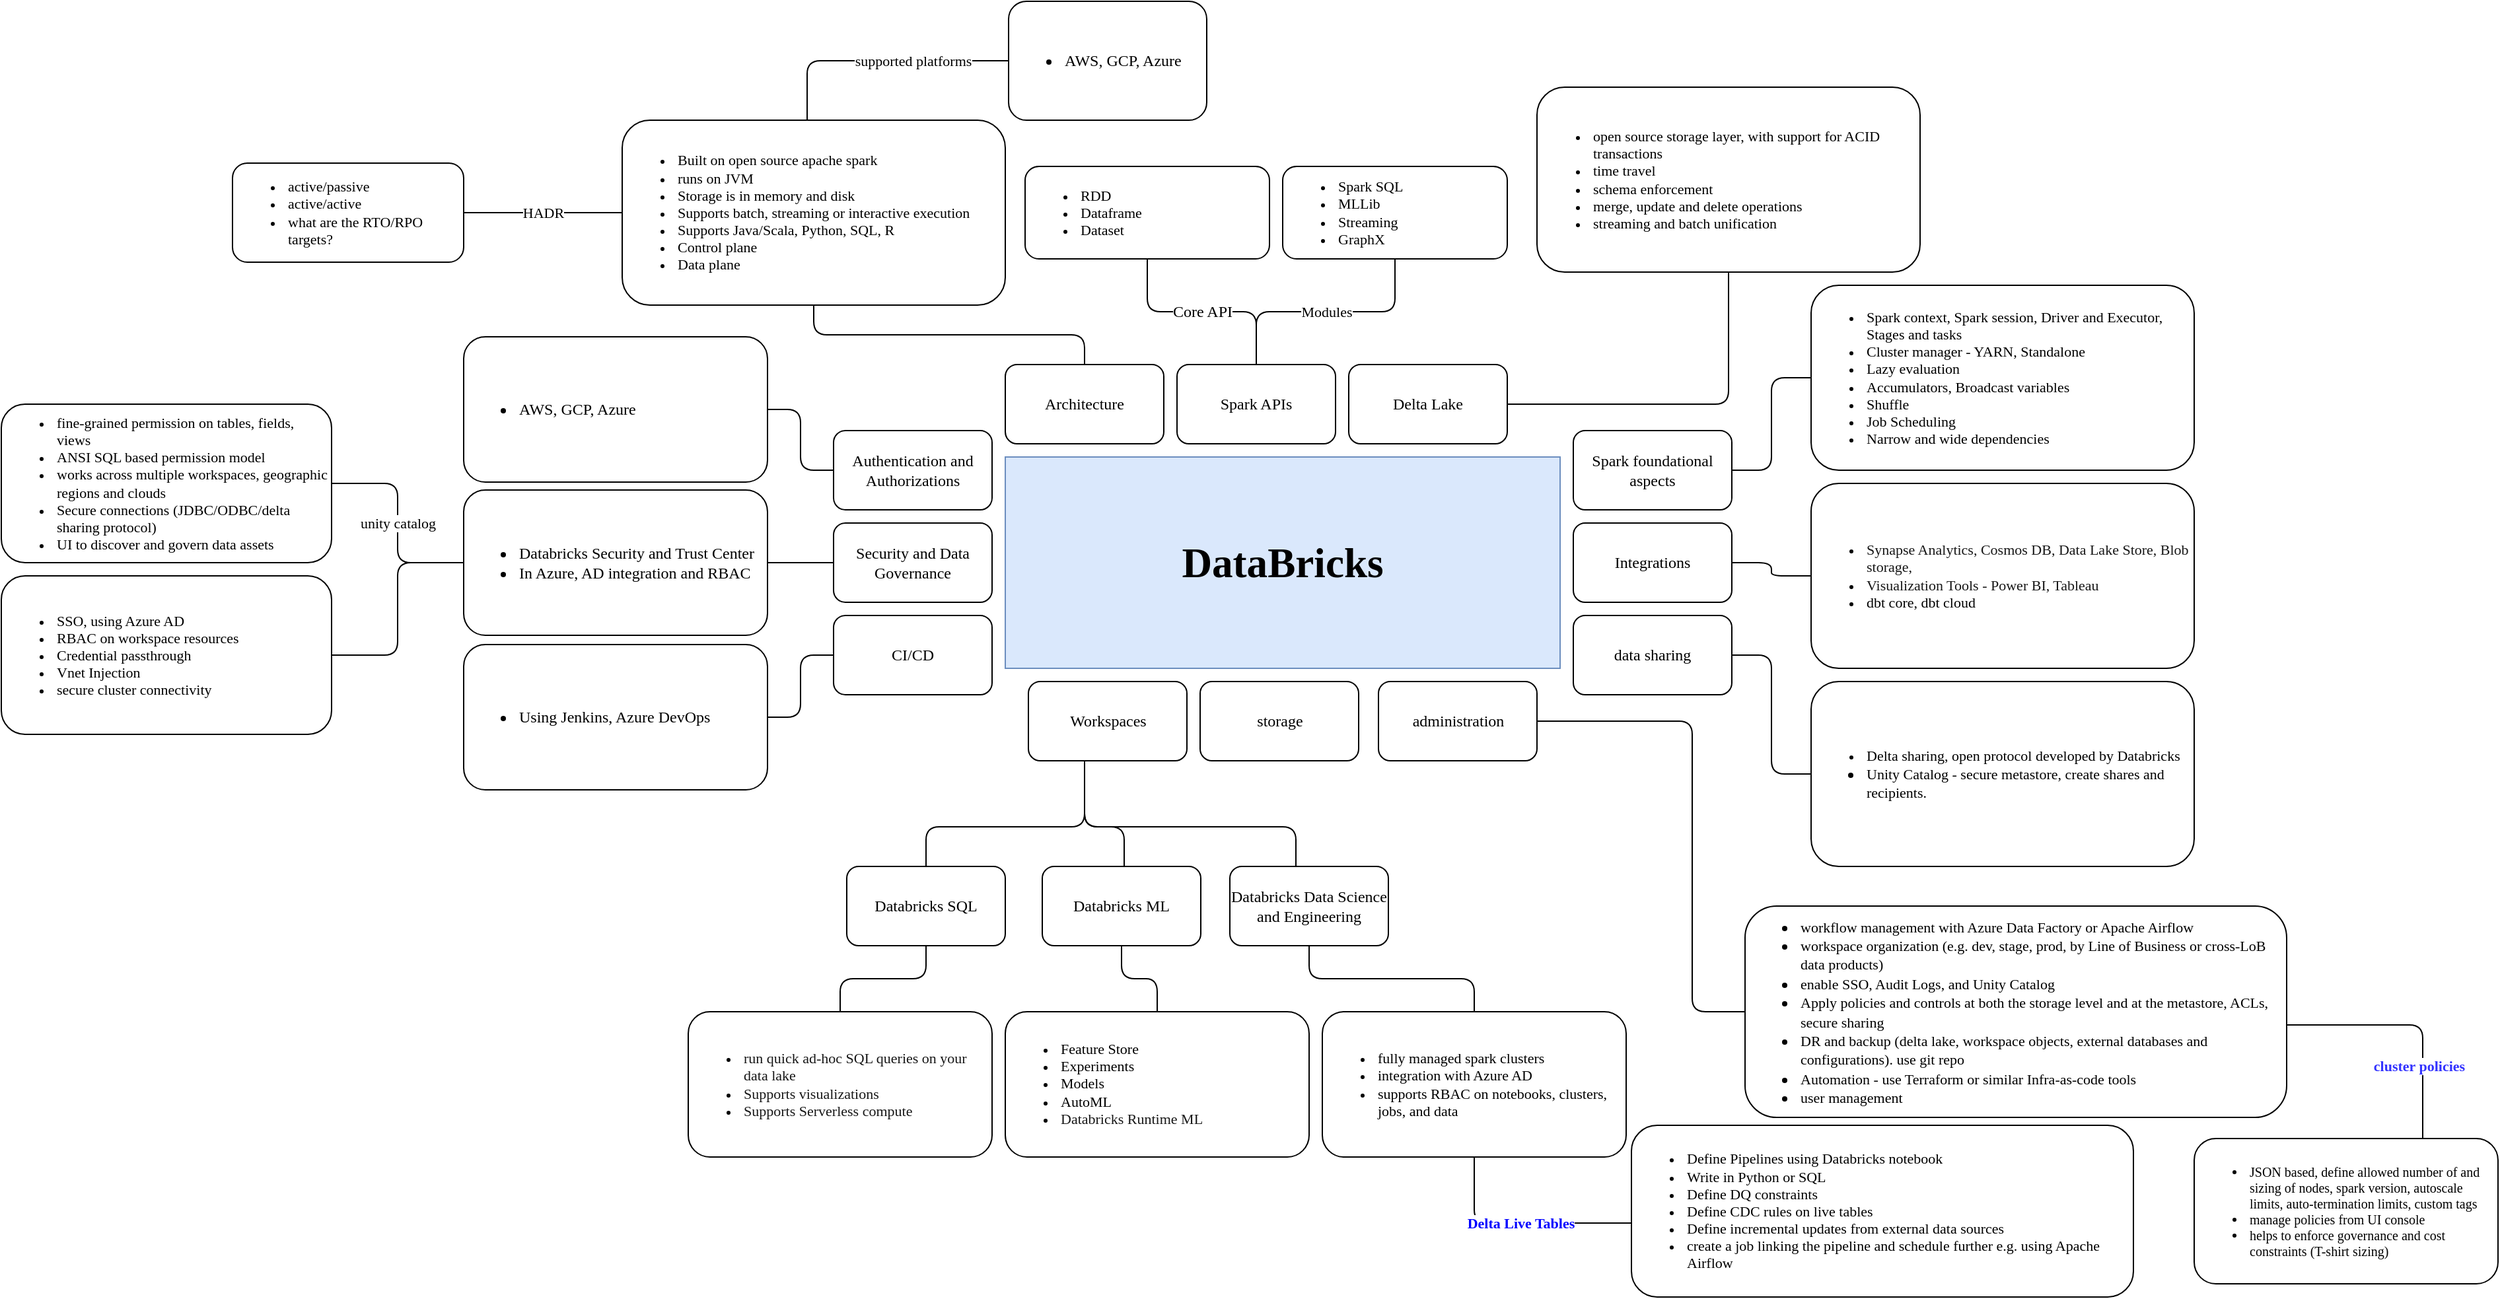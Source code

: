 <mxfile version="17.2.1" type="github">
  <diagram id="xfbisKgPo5yGwsmO2iI5" name="Page-1">
    <mxGraphModel dx="1775" dy="1636" grid="1" gridSize="10" guides="1" tooltips="1" connect="1" arrows="1" fold="1" page="1" pageScale="1" pageWidth="850" pageHeight="1100" math="0" shadow="0">
      <root>
        <mxCell id="0" />
        <mxCell id="1" parent="0" />
        <mxCell id="V43_jzV2RidBm6Wxg-L6-1" value="&lt;h3&gt;DataBricks&lt;/h3&gt;" style="rounded=0;whiteSpace=wrap;html=1;fontFamily=Tahoma;fontSize=27;fillColor=#dae8fc;strokeColor=#6c8ebf;" parent="1" vertex="1">
          <mxGeometry x="160" y="150" width="420" height="160" as="geometry" />
        </mxCell>
        <mxCell id="V43_jzV2RidBm6Wxg-L6-4" style="edgeStyle=orthogonalEdgeStyle;rounded=1;orthogonalLoop=1;jettySize=auto;html=1;fontFamily=Tahoma;fontSize=12;endArrow=none;endFill=0;" parent="1" source="V43_jzV2RidBm6Wxg-L6-2" target="V43_jzV2RidBm6Wxg-L6-3" edge="1">
          <mxGeometry relative="1" as="geometry" />
        </mxCell>
        <mxCell id="V43_jzV2RidBm6Wxg-L6-2" value="&lt;p style=&quot;font-size: 12px&quot;&gt;Architecture&lt;/p&gt;" style="rounded=1;whiteSpace=wrap;html=1;fontFamily=Tahoma;fontSize=27;" parent="1" vertex="1">
          <mxGeometry x="160" y="80" width="120" height="60" as="geometry" />
        </mxCell>
        <mxCell id="V43_jzV2RidBm6Wxg-L6-50" value="supported platforms" style="edgeStyle=orthogonalEdgeStyle;rounded=1;orthogonalLoop=1;jettySize=auto;html=1;fontFamily=Tahoma;fontSize=11;endArrow=none;endFill=0;" parent="1" source="V43_jzV2RidBm6Wxg-L6-3" target="V43_jzV2RidBm6Wxg-L6-12" edge="1">
          <mxGeometry x="0.265" relative="1" as="geometry">
            <Array as="points">
              <mxPoint x="10" y="-150" />
            </Array>
            <mxPoint as="offset" />
          </mxGeometry>
        </mxCell>
        <mxCell id="Uxrqat-RcbdeCMddSxPX-3" value="HADR" style="edgeStyle=orthogonalEdgeStyle;rounded=0;orthogonalLoop=1;jettySize=auto;html=1;endArrow=none;endFill=0;fontFamily=Tahoma;" parent="1" source="V43_jzV2RidBm6Wxg-L6-3" target="Uxrqat-RcbdeCMddSxPX-2" edge="1">
          <mxGeometry relative="1" as="geometry" />
        </mxCell>
        <mxCell id="V43_jzV2RidBm6Wxg-L6-3" value="&lt;ul style=&quot;font-size: 11px&quot;&gt;&lt;li&gt;Built on open source apache spark&lt;/li&gt;&lt;li&gt;runs on JVM&lt;/li&gt;&lt;li&gt;Storage is in memory and disk&lt;/li&gt;&lt;li&gt;Supports batch, streaming or interactive execution&lt;/li&gt;&lt;li&gt;Supports Java/Scala, Python, SQL, R&lt;/li&gt;&lt;li&gt;Control plane&lt;/li&gt;&lt;li&gt;Data plane&lt;/li&gt;&lt;/ul&gt;" style="rounded=1;whiteSpace=wrap;html=1;fontFamily=Tahoma;fontSize=12;align=left;" parent="1" vertex="1">
          <mxGeometry x="-130" y="-105" width="290" height="140" as="geometry" />
        </mxCell>
        <mxCell id="V43_jzV2RidBm6Wxg-L6-7" value="Core API" style="edgeStyle=orthogonalEdgeStyle;rounded=1;orthogonalLoop=1;jettySize=auto;html=1;fontFamily=Tahoma;fontSize=12;endArrow=none;endFill=0;" parent="1" source="V43_jzV2RidBm6Wxg-L6-5" target="V43_jzV2RidBm6Wxg-L6-6" edge="1">
          <mxGeometry relative="1" as="geometry" />
        </mxCell>
        <mxCell id="V43_jzV2RidBm6Wxg-L6-37" value="Modules" style="edgeStyle=orthogonalEdgeStyle;rounded=1;orthogonalLoop=1;jettySize=auto;html=1;fontFamily=Tahoma;fontSize=11;endArrow=none;endFill=0;" parent="1" source="V43_jzV2RidBm6Wxg-L6-5" target="V43_jzV2RidBm6Wxg-L6-36" edge="1">
          <mxGeometry relative="1" as="geometry" />
        </mxCell>
        <mxCell id="V43_jzV2RidBm6Wxg-L6-5" value="&lt;p style=&quot;font-size: 12px&quot;&gt;Spark APIs&lt;/p&gt;" style="rounded=1;whiteSpace=wrap;html=1;fontFamily=Tahoma;fontSize=27;" parent="1" vertex="1">
          <mxGeometry x="290" y="80" width="120" height="60" as="geometry" />
        </mxCell>
        <mxCell id="V43_jzV2RidBm6Wxg-L6-6" value="&lt;ul style=&quot;font-size: 11px&quot;&gt;&lt;li&gt;RDD&lt;/li&gt;&lt;li&gt;Dataframe&lt;/li&gt;&lt;li&gt;Dataset&lt;/li&gt;&lt;/ul&gt;" style="rounded=1;whiteSpace=wrap;html=1;fontFamily=Tahoma;fontSize=12;align=left;" parent="1" vertex="1">
          <mxGeometry x="175" y="-70" width="185" height="70" as="geometry" />
        </mxCell>
        <mxCell id="V43_jzV2RidBm6Wxg-L6-10" style="edgeStyle=orthogonalEdgeStyle;rounded=1;orthogonalLoop=1;jettySize=auto;html=1;fontFamily=Tahoma;fontSize=11;endArrow=none;endFill=0;" parent="1" source="V43_jzV2RidBm6Wxg-L6-8" target="V43_jzV2RidBm6Wxg-L6-9" edge="1">
          <mxGeometry relative="1" as="geometry" />
        </mxCell>
        <mxCell id="V43_jzV2RidBm6Wxg-L6-8" value="&lt;p style=&quot;font-size: 12px&quot;&gt;Spark foundational aspects&lt;/p&gt;" style="rounded=1;whiteSpace=wrap;html=1;fontFamily=Tahoma;fontSize=27;" parent="1" vertex="1">
          <mxGeometry x="590" y="130" width="120" height="60" as="geometry" />
        </mxCell>
        <mxCell id="V43_jzV2RidBm6Wxg-L6-9" value="&lt;ul style=&quot;font-size: 11px&quot;&gt;&lt;li&gt;&lt;span&gt;Spark context, Spark session, Driver and Executor, Stages and tasks&lt;/span&gt;&lt;br&gt;&lt;/li&gt;&lt;li&gt;Cluster manager - YARN, Standalone&lt;/li&gt;&lt;li&gt;Lazy evaluation&lt;/li&gt;&lt;li&gt;Accumulators, Broadcast variables&lt;/li&gt;&lt;li&gt;Shuffle&lt;/li&gt;&lt;li&gt;Job Scheduling&lt;/li&gt;&lt;li&gt;Narrow and wide dependencies&lt;/li&gt;&lt;/ul&gt;" style="rounded=1;whiteSpace=wrap;html=1;fontFamily=Tahoma;fontSize=12;align=left;" parent="1" vertex="1">
          <mxGeometry x="770" y="20" width="290" height="140" as="geometry" />
        </mxCell>
        <mxCell id="V43_jzV2RidBm6Wxg-L6-52" style="edgeStyle=orthogonalEdgeStyle;rounded=1;orthogonalLoop=1;jettySize=auto;html=1;fontFamily=Tahoma;fontSize=11;endArrow=none;endFill=0;" parent="1" source="V43_jzV2RidBm6Wxg-L6-11" target="V43_jzV2RidBm6Wxg-L6-51" edge="1">
          <mxGeometry relative="1" as="geometry" />
        </mxCell>
        <mxCell id="V43_jzV2RidBm6Wxg-L6-11" value="&lt;p style=&quot;font-size: 12px&quot;&gt;Delta Lake&lt;/p&gt;" style="rounded=1;whiteSpace=wrap;html=1;fontFamily=Tahoma;fontSize=27;" parent="1" vertex="1">
          <mxGeometry x="420" y="80" width="120" height="60" as="geometry" />
        </mxCell>
        <mxCell id="V43_jzV2RidBm6Wxg-L6-12" value="&lt;ul&gt;&lt;li&gt;AWS, GCP, Azure&lt;/li&gt;&lt;/ul&gt;" style="rounded=1;whiteSpace=wrap;html=1;fontFamily=Tahoma;fontSize=12;align=left;" parent="1" vertex="1">
          <mxGeometry x="162.5" y="-195" width="150" height="90" as="geometry" />
        </mxCell>
        <mxCell id="V43_jzV2RidBm6Wxg-L6-16" style="edgeStyle=orthogonalEdgeStyle;rounded=1;orthogonalLoop=1;jettySize=auto;html=1;fontFamily=Tahoma;fontSize=11;endArrow=none;endFill=0;" parent="1" source="V43_jzV2RidBm6Wxg-L6-14" target="V43_jzV2RidBm6Wxg-L6-15" edge="1">
          <mxGeometry relative="1" as="geometry" />
        </mxCell>
        <mxCell id="V43_jzV2RidBm6Wxg-L6-14" value="&lt;p style=&quot;font-size: 12px&quot;&gt;Authentication and Authorizations&lt;/p&gt;" style="rounded=1;whiteSpace=wrap;html=1;fontFamily=Tahoma;fontSize=27;" parent="1" vertex="1">
          <mxGeometry x="30" y="130" width="120" height="60" as="geometry" />
        </mxCell>
        <mxCell id="V43_jzV2RidBm6Wxg-L6-15" value="&lt;ul&gt;&lt;li&gt;AWS, GCP, Azure&lt;/li&gt;&lt;/ul&gt;" style="rounded=1;whiteSpace=wrap;html=1;fontFamily=Tahoma;fontSize=12;align=left;" parent="1" vertex="1">
          <mxGeometry x="-250" y="59" width="230" height="110" as="geometry" />
        </mxCell>
        <mxCell id="V43_jzV2RidBm6Wxg-L6-35" style="edgeStyle=orthogonalEdgeStyle;rounded=1;orthogonalLoop=1;jettySize=auto;html=1;fontFamily=Tahoma;fontSize=12;endArrow=none;endFill=0;" parent="1" source="V43_jzV2RidBm6Wxg-L6-17" target="V43_jzV2RidBm6Wxg-L6-34" edge="1">
          <mxGeometry relative="1" as="geometry" />
        </mxCell>
        <mxCell id="V43_jzV2RidBm6Wxg-L6-17" value="&lt;p style=&quot;font-size: 12px&quot;&gt;Security and Data Governance&lt;/p&gt;" style="rounded=1;whiteSpace=wrap;html=1;fontFamily=Tahoma;fontSize=27;" parent="1" vertex="1">
          <mxGeometry x="30" y="200" width="120" height="60" as="geometry" />
        </mxCell>
        <mxCell id="V43_jzV2RidBm6Wxg-L6-23" style="edgeStyle=orthogonalEdgeStyle;rounded=1;orthogonalLoop=1;jettySize=auto;html=1;fontFamily=Tahoma;fontSize=11;endArrow=none;endFill=0;" parent="1" source="V43_jzV2RidBm6Wxg-L6-18" target="V43_jzV2RidBm6Wxg-L6-22" edge="1">
          <mxGeometry relative="1" as="geometry">
            <Array as="points">
              <mxPoint x="220" y="430" />
              <mxPoint x="100" y="430" />
            </Array>
          </mxGeometry>
        </mxCell>
        <mxCell id="V43_jzV2RidBm6Wxg-L6-26" style="edgeStyle=orthogonalEdgeStyle;rounded=1;orthogonalLoop=1;jettySize=auto;html=1;fontFamily=Tahoma;fontSize=11;endArrow=none;endFill=0;" parent="1" source="V43_jzV2RidBm6Wxg-L6-18" target="V43_jzV2RidBm6Wxg-L6-25" edge="1">
          <mxGeometry relative="1" as="geometry">
            <Array as="points">
              <mxPoint x="220" y="430" />
              <mxPoint x="380" y="430" />
            </Array>
          </mxGeometry>
        </mxCell>
        <mxCell id="V43_jzV2RidBm6Wxg-L6-27" style="edgeStyle=orthogonalEdgeStyle;rounded=1;orthogonalLoop=1;jettySize=auto;html=1;fontFamily=Tahoma;fontSize=11;endArrow=none;endFill=0;" parent="1" source="V43_jzV2RidBm6Wxg-L6-18" target="V43_jzV2RidBm6Wxg-L6-24" edge="1">
          <mxGeometry relative="1" as="geometry">
            <Array as="points">
              <mxPoint x="220" y="430" />
              <mxPoint x="250" y="430" />
            </Array>
          </mxGeometry>
        </mxCell>
        <mxCell id="V43_jzV2RidBm6Wxg-L6-18" value="&lt;p style=&quot;font-size: 12px&quot;&gt;Workspaces&lt;/p&gt;" style="rounded=1;whiteSpace=wrap;html=1;fontFamily=Tahoma;fontSize=27;" parent="1" vertex="1">
          <mxGeometry x="177.5" y="320" width="120" height="60" as="geometry" />
        </mxCell>
        <mxCell id="V43_jzV2RidBm6Wxg-L6-21" value="&lt;p style=&quot;font-size: 12px&quot;&gt;storage&lt;/p&gt;" style="rounded=1;whiteSpace=wrap;html=1;fontFamily=Tahoma;fontSize=27;" parent="1" vertex="1">
          <mxGeometry x="307.5" y="320" width="120" height="60" as="geometry" />
        </mxCell>
        <mxCell id="V43_jzV2RidBm6Wxg-L6-31" style="edgeStyle=orthogonalEdgeStyle;rounded=1;orthogonalLoop=1;jettySize=auto;html=1;fontFamily=Tahoma;fontSize=11;endArrow=none;endFill=0;" parent="1" source="V43_jzV2RidBm6Wxg-L6-22" target="V43_jzV2RidBm6Wxg-L6-28" edge="1">
          <mxGeometry relative="1" as="geometry" />
        </mxCell>
        <mxCell id="V43_jzV2RidBm6Wxg-L6-22" value="&lt;p style=&quot;font-size: 12px&quot;&gt;Databricks SQL&lt;/p&gt;" style="rounded=1;whiteSpace=wrap;html=1;fontFamily=Tahoma;fontSize=27;" parent="1" vertex="1">
          <mxGeometry x="40" y="460" width="120" height="60" as="geometry" />
        </mxCell>
        <mxCell id="V43_jzV2RidBm6Wxg-L6-32" style="edgeStyle=orthogonalEdgeStyle;rounded=1;orthogonalLoop=1;jettySize=auto;html=1;fontFamily=Tahoma;fontSize=11;endArrow=none;endFill=0;" parent="1" source="V43_jzV2RidBm6Wxg-L6-24" target="V43_jzV2RidBm6Wxg-L6-29" edge="1">
          <mxGeometry relative="1" as="geometry" />
        </mxCell>
        <mxCell id="V43_jzV2RidBm6Wxg-L6-24" value="&lt;p style=&quot;font-size: 12px&quot;&gt;Databricks ML&lt;/p&gt;" style="rounded=1;whiteSpace=wrap;html=1;fontFamily=Tahoma;fontSize=27;" parent="1" vertex="1">
          <mxGeometry x="188" y="460" width="120" height="60" as="geometry" />
        </mxCell>
        <mxCell id="V43_jzV2RidBm6Wxg-L6-33" style="edgeStyle=orthogonalEdgeStyle;rounded=1;orthogonalLoop=1;jettySize=auto;html=1;fontFamily=Tahoma;fontSize=11;endArrow=none;endFill=0;" parent="1" source="V43_jzV2RidBm6Wxg-L6-25" target="V43_jzV2RidBm6Wxg-L6-30" edge="1">
          <mxGeometry relative="1" as="geometry" />
        </mxCell>
        <mxCell id="V43_jzV2RidBm6Wxg-L6-25" value="&lt;p style=&quot;font-size: 12px&quot;&gt;Databricks Data Science and Engineering&lt;/p&gt;" style="rounded=1;whiteSpace=wrap;html=1;fontFamily=Tahoma;fontSize=27;" parent="1" vertex="1">
          <mxGeometry x="330" y="460" width="120" height="60" as="geometry" />
        </mxCell>
        <mxCell id="V43_jzV2RidBm6Wxg-L6-28" value="&lt;p&gt;&lt;/p&gt;&lt;ul style=&quot;font-size: 11px&quot;&gt;&lt;li&gt;&lt;span style=&quot;color: rgb(23 , 23 , 23) ; background-color: rgb(255 , 255 , 255)&quot;&gt;&lt;font style=&quot;font-size: 11px&quot;&gt;run quick ad-hoc SQL queries on your data lake&lt;/font&gt;&lt;/span&gt;&lt;/li&gt;&lt;li&gt;&lt;span style=&quot;color: rgb(23 , 23 , 23) ; background-color: rgb(255 , 255 , 255)&quot;&gt;&lt;font style=&quot;font-size: 11px&quot;&gt;Supports visualizations&lt;/font&gt;&lt;/span&gt;&lt;/li&gt;&lt;li&gt;&lt;span style=&quot;color: rgb(23 , 23 , 23) ; background-color: rgb(255 , 255 , 255)&quot;&gt;&lt;font style=&quot;font-size: 11px&quot;&gt;Supports Serverless compute&lt;/font&gt;&lt;/span&gt;&lt;/li&gt;&lt;/ul&gt;&lt;p&gt;&lt;/p&gt;" style="rounded=1;whiteSpace=wrap;html=1;fontFamily=Tahoma;fontSize=12;align=left;" parent="1" vertex="1">
          <mxGeometry x="-80" y="570" width="230" height="110" as="geometry" />
        </mxCell>
        <mxCell id="V43_jzV2RidBm6Wxg-L6-29" value="&lt;p style=&quot;font-size: 11px&quot;&gt;&lt;/p&gt;&lt;ul style=&quot;font-size: 11px&quot;&gt;&lt;li&gt;&lt;span&gt;Feature Store&lt;/span&gt;&lt;/li&gt;&lt;li&gt;&lt;span&gt;Experiments&lt;/span&gt;&lt;/li&gt;&lt;li&gt;&lt;span&gt;Models&lt;/span&gt;&lt;/li&gt;&lt;li&gt;&lt;span&gt;AutoML&lt;/span&gt;&lt;/li&gt;&lt;li&gt;&lt;span style=&quot;background-color: rgb(255 , 255 , 255) ; color: rgb(23 , 23 , 23)&quot;&gt;Databricks Runtime ML&lt;/span&gt;&lt;/li&gt;&lt;/ul&gt;&lt;p&gt;&lt;/p&gt;" style="rounded=1;whiteSpace=wrap;html=1;fontFamily=Tahoma;fontSize=12;align=left;" parent="1" vertex="1">
          <mxGeometry x="160" y="570" width="230" height="110" as="geometry" />
        </mxCell>
        <mxCell id="Ct0M-siwjqjeuyYmhKqq-7" value="Delta Live Tables" style="edgeStyle=orthogonalEdgeStyle;rounded=1;orthogonalLoop=1;jettySize=auto;html=1;fontFamily=Tahoma;fontSize=11;endArrow=none;endFill=0;fontStyle=1;fontColor=#0000FF;" edge="1" parent="1" source="V43_jzV2RidBm6Wxg-L6-30" target="Ct0M-siwjqjeuyYmhKqq-5">
          <mxGeometry relative="1" as="geometry">
            <Array as="points">
              <mxPoint x="515" y="730" />
            </Array>
          </mxGeometry>
        </mxCell>
        <mxCell id="V43_jzV2RidBm6Wxg-L6-30" value="&lt;ul style=&quot;font-size: 11px&quot;&gt;&lt;li&gt;fully managed spark clusters&lt;/li&gt;&lt;li&gt;integration with Azure AD&lt;/li&gt;&lt;li&gt;supports RBAC on notebooks, clusters, jobs, and data&lt;/li&gt;&lt;/ul&gt;" style="rounded=1;whiteSpace=wrap;html=1;fontFamily=Tahoma;fontSize=12;align=left;" parent="1" vertex="1">
          <mxGeometry x="400" y="570" width="230" height="110" as="geometry" />
        </mxCell>
        <mxCell id="Ct0M-siwjqjeuyYmhKqq-2" value="unity catalog" style="edgeStyle=orthogonalEdgeStyle;rounded=1;orthogonalLoop=1;jettySize=auto;html=1;endArrow=none;endFill=0;fontFamily=Tahoma;" edge="1" parent="1" source="V43_jzV2RidBm6Wxg-L6-34" target="Ct0M-siwjqjeuyYmhKqq-1">
          <mxGeometry relative="1" as="geometry" />
        </mxCell>
        <mxCell id="Ct0M-siwjqjeuyYmhKqq-9" style="edgeStyle=orthogonalEdgeStyle;rounded=1;orthogonalLoop=1;jettySize=auto;html=1;fontFamily=Tahoma;fontSize=11;fontColor=#3333FF;endArrow=none;endFill=0;" edge="1" parent="1" source="V43_jzV2RidBm6Wxg-L6-34" target="Ct0M-siwjqjeuyYmhKqq-8">
          <mxGeometry relative="1" as="geometry" />
        </mxCell>
        <mxCell id="V43_jzV2RidBm6Wxg-L6-34" value="&lt;ul&gt;&lt;li&gt;Databricks Security and Trust Center&lt;/li&gt;&lt;li&gt;In Azure, AD integration and RBAC&lt;/li&gt;&lt;/ul&gt;" style="rounded=1;whiteSpace=wrap;html=1;fontFamily=Tahoma;fontSize=12;align=left;" parent="1" vertex="1">
          <mxGeometry x="-250" y="175" width="230" height="110" as="geometry" />
        </mxCell>
        <mxCell id="V43_jzV2RidBm6Wxg-L6-36" value="&lt;ul style=&quot;font-size: 11px&quot;&gt;&lt;li&gt;Spark SQL&lt;/li&gt;&lt;li&gt;MLLib&lt;/li&gt;&lt;li&gt;Streaming&lt;/li&gt;&lt;li&gt;GraphX&lt;/li&gt;&lt;/ul&gt;" style="rounded=1;whiteSpace=wrap;html=1;fontFamily=Tahoma;fontSize=12;align=left;" parent="1" vertex="1">
          <mxGeometry x="370" y="-70" width="170" height="70" as="geometry" />
        </mxCell>
        <mxCell id="V43_jzV2RidBm6Wxg-L6-40" style="edgeStyle=orthogonalEdgeStyle;rounded=1;orthogonalLoop=1;jettySize=auto;html=1;fontFamily=Tahoma;fontSize=11;endArrow=none;endFill=0;" parent="1" source="V43_jzV2RidBm6Wxg-L6-38" target="V43_jzV2RidBm6Wxg-L6-39" edge="1">
          <mxGeometry relative="1" as="geometry" />
        </mxCell>
        <mxCell id="V43_jzV2RidBm6Wxg-L6-38" value="&lt;p style=&quot;font-size: 12px&quot;&gt;Integrations&lt;/p&gt;" style="rounded=1;whiteSpace=wrap;html=1;fontFamily=Tahoma;fontSize=27;" parent="1" vertex="1">
          <mxGeometry x="590" y="200" width="120" height="60" as="geometry" />
        </mxCell>
        <mxCell id="V43_jzV2RidBm6Wxg-L6-39" value="&lt;ul style=&quot;font-size: 11px&quot;&gt;&lt;li&gt;&lt;span style=&quot;color: rgb(23 , 23 , 23) ; background-color: rgb(255 , 255 , 255)&quot;&gt;Synapse Analytics, Cosmos DB, Data Lake Store, Blob storage,&amp;nbsp;&lt;/span&gt;&lt;/li&gt;&lt;li&gt;&lt;span style=&quot;color: rgb(23 , 23 , 23) ; background-color: rgb(255 , 255 , 255)&quot;&gt;Visualization Tools - Power BI, Tableau&lt;/span&gt;&lt;br&gt;&lt;/li&gt;&lt;li&gt;dbt core, dbt cloud&lt;/li&gt;&lt;/ul&gt;" style="rounded=1;whiteSpace=wrap;html=1;fontFamily=Tahoma;fontSize=12;align=left;" parent="1" vertex="1">
          <mxGeometry x="770" y="170" width="290" height="140" as="geometry" />
        </mxCell>
        <mxCell id="V43_jzV2RidBm6Wxg-L6-49" style="edgeStyle=orthogonalEdgeStyle;rounded=1;orthogonalLoop=1;jettySize=auto;html=1;entryX=0;entryY=0.5;entryDx=0;entryDy=0;fontFamily=Tahoma;fontSize=11;endArrow=none;endFill=0;" parent="1" source="V43_jzV2RidBm6Wxg-L6-41" target="V43_jzV2RidBm6Wxg-L6-48" edge="1">
          <mxGeometry relative="1" as="geometry">
            <Array as="points">
              <mxPoint x="680" y="350" />
              <mxPoint x="680" y="570" />
            </Array>
          </mxGeometry>
        </mxCell>
        <mxCell id="V43_jzV2RidBm6Wxg-L6-41" value="&lt;p style=&quot;font-size: 12px&quot;&gt;administration&lt;/p&gt;" style="rounded=1;whiteSpace=wrap;html=1;fontFamily=Tahoma;fontSize=27;" parent="1" vertex="1">
          <mxGeometry x="442.5" y="320" width="120" height="60" as="geometry" />
        </mxCell>
        <mxCell id="V43_jzV2RidBm6Wxg-L6-44" style="edgeStyle=orthogonalEdgeStyle;rounded=1;orthogonalLoop=1;jettySize=auto;html=1;fontFamily=Tahoma;fontSize=11;endArrow=none;endFill=0;" parent="1" source="V43_jzV2RidBm6Wxg-L6-42" target="V43_jzV2RidBm6Wxg-L6-43" edge="1">
          <mxGeometry relative="1" as="geometry" />
        </mxCell>
        <mxCell id="V43_jzV2RidBm6Wxg-L6-42" value="&lt;p style=&quot;font-size: 12px&quot;&gt;data sharing&lt;/p&gt;" style="rounded=1;whiteSpace=wrap;html=1;fontFamily=Tahoma;fontSize=27;" parent="1" vertex="1">
          <mxGeometry x="590" y="270" width="120" height="60" as="geometry" />
        </mxCell>
        <mxCell id="V43_jzV2RidBm6Wxg-L6-43" value="&lt;ul&gt;&lt;li style=&quot;font-size: 11px&quot;&gt;Delta sharing, open protocol developed by Databricks&lt;/li&gt;&lt;li&gt;&lt;span style=&quot;font-size: 11px&quot;&gt;Unity Catalog - secure metastore,&amp;nbsp;&lt;/span&gt;&lt;span style=&quot;font-size: 11px&quot;&gt;create shares and recipients.&lt;/span&gt;&lt;br&gt;&lt;/li&gt;&lt;/ul&gt;" style="rounded=1;whiteSpace=wrap;html=1;fontFamily=Tahoma;fontSize=12;align=left;" parent="1" vertex="1">
          <mxGeometry x="770" y="320" width="290" height="140" as="geometry" />
        </mxCell>
        <mxCell id="V43_jzV2RidBm6Wxg-L6-47" style="edgeStyle=orthogonalEdgeStyle;rounded=1;orthogonalLoop=1;jettySize=auto;html=1;fontFamily=Tahoma;fontSize=11;endArrow=none;endFill=0;" parent="1" source="V43_jzV2RidBm6Wxg-L6-45" target="V43_jzV2RidBm6Wxg-L6-46" edge="1">
          <mxGeometry relative="1" as="geometry" />
        </mxCell>
        <mxCell id="V43_jzV2RidBm6Wxg-L6-45" value="&lt;p style=&quot;font-size: 12px&quot;&gt;CI/CD&lt;/p&gt;" style="rounded=1;whiteSpace=wrap;html=1;fontFamily=Tahoma;fontSize=27;" parent="1" vertex="1">
          <mxGeometry x="30" y="270" width="120" height="60" as="geometry" />
        </mxCell>
        <mxCell id="V43_jzV2RidBm6Wxg-L6-46" value="&lt;ul&gt;&lt;li&gt;Using Jenkins, Azure DevOps&lt;/li&gt;&lt;/ul&gt;" style="rounded=1;whiteSpace=wrap;html=1;fontFamily=Tahoma;fontSize=12;align=left;" parent="1" vertex="1">
          <mxGeometry x="-250" y="292" width="230" height="110" as="geometry" />
        </mxCell>
        <mxCell id="Ct0M-siwjqjeuyYmhKqq-4" value="cluster policies" style="edgeStyle=orthogonalEdgeStyle;rounded=1;orthogonalLoop=1;jettySize=auto;html=1;fontFamily=Tahoma;fontSize=11;endArrow=none;endFill=0;fontStyle=1;fontColor=#3333FF;" edge="1" parent="1" source="V43_jzV2RidBm6Wxg-L6-48" target="Ct0M-siwjqjeuyYmhKqq-3">
          <mxGeometry x="0.407" y="-3" relative="1" as="geometry">
            <Array as="points">
              <mxPoint x="1233" y="580" />
            </Array>
            <mxPoint y="1" as="offset" />
          </mxGeometry>
        </mxCell>
        <mxCell id="V43_jzV2RidBm6Wxg-L6-48" value="&lt;ul&gt;&lt;li&gt;&lt;span style=&quot;font-size: 11px&quot;&gt;workflow management with Azure Data Factory or Apache Airflow&lt;/span&gt;&lt;br&gt;&lt;/li&gt;&lt;li&gt;&lt;span style=&quot;font-size: 11px&quot;&gt;workspace organization (e.g. dev, stage, prod, by Line of Business or cross-LoB data products)&lt;/span&gt;&lt;/li&gt;&lt;li&gt;&lt;span style=&quot;font-size: 11px&quot;&gt;enable SSO, Audit Logs, and Unity Catalog&lt;/span&gt;&lt;br&gt;&lt;/li&gt;&lt;li&gt;&lt;span style=&quot;font-size: 11px&quot;&gt;Apply policies and controls at both the storage level and at the metastore, ACLs, secure sharing&lt;br&gt;&lt;/span&gt;&lt;/li&gt;&lt;li&gt;&lt;span style=&quot;font-size: 11px&quot;&gt;DR and backup (delta lake, workspace objects, external databases and configurations). use git repo&lt;/span&gt;&lt;/li&gt;&lt;li&gt;&lt;span style=&quot;font-size: 11px&quot;&gt;Automation - use Terraform or similar Infra-as-code tools&lt;/span&gt;&lt;/li&gt;&lt;li&gt;&lt;span style=&quot;font-size: 11px&quot;&gt;user management&lt;/span&gt;&lt;/li&gt;&lt;/ul&gt;" style="rounded=1;whiteSpace=wrap;html=1;fontFamily=Tahoma;fontSize=12;align=left;" parent="1" vertex="1">
          <mxGeometry x="720" y="490" width="410" height="160" as="geometry" />
        </mxCell>
        <mxCell id="V43_jzV2RidBm6Wxg-L6-51" value="&lt;ul style=&quot;font-size: 11px&quot;&gt;&lt;li&gt;open source storage layer, with support for ACID transactions&lt;/li&gt;&lt;li&gt;time travel&lt;/li&gt;&lt;li&gt;schema enforcement&lt;/li&gt;&lt;li&gt;merge, update and delete operations&lt;/li&gt;&lt;li&gt;streaming and batch unification&lt;/li&gt;&lt;/ul&gt;" style="rounded=1;whiteSpace=wrap;html=1;fontFamily=Tahoma;fontSize=12;align=left;" parent="1" vertex="1">
          <mxGeometry x="562.5" y="-130" width="290" height="140" as="geometry" />
        </mxCell>
        <mxCell id="Uxrqat-RcbdeCMddSxPX-2" value="&lt;ul style=&quot;font-size: 11px&quot;&gt;&lt;li&gt;active/passive&lt;/li&gt;&lt;li&gt;active/active&lt;/li&gt;&lt;li&gt;what are the RTO/RPO targets?&lt;/li&gt;&lt;/ul&gt;" style="whiteSpace=wrap;html=1;fontFamily=Tahoma;align=left;rounded=1;" parent="1" vertex="1">
          <mxGeometry x="-425" y="-72.5" width="175" height="75" as="geometry" />
        </mxCell>
        <mxCell id="Ct0M-siwjqjeuyYmhKqq-1" value="&lt;p style=&quot;font-size: 11px&quot;&gt;&lt;/p&gt;&lt;p&gt;&lt;/p&gt;&lt;ul style=&quot;font-size: 11px&quot;&gt;&lt;li&gt;&lt;span&gt;fine-grained permission on tables, fields, views&lt;/span&gt;&lt;br&gt;&lt;/li&gt;&lt;li&gt;ANSI SQL based permission model&lt;/li&gt;&lt;li&gt;works across multiple workspaces, geographic regions and clouds&lt;/li&gt;&lt;li&gt;Secure connections (JDBC/ODBC/delta sharing protocol)&lt;/li&gt;&lt;li&gt;UI to discover and govern data assets&lt;/li&gt;&lt;/ul&gt;&lt;p&gt;&lt;/p&gt;&lt;p&gt;&lt;/p&gt;" style="rounded=1;whiteSpace=wrap;html=1;fontFamily=Tahoma;fontSize=12;align=left;" vertex="1" parent="1">
          <mxGeometry x="-600" y="110" width="250" height="120" as="geometry" />
        </mxCell>
        <mxCell id="Ct0M-siwjqjeuyYmhKqq-3" value="&lt;ul style=&quot;font-size: 10px&quot;&gt;&lt;li&gt;JSON based, define allowed number of and sizing of nodes, spark version, autoscale limits, auto-termination limits, custom tags&lt;/li&gt;&lt;li&gt;manage policies from UI console&lt;/li&gt;&lt;li&gt;helps to enforce governance and cost constraints (T-shirt sizing)&lt;/li&gt;&lt;/ul&gt;" style="whiteSpace=wrap;html=1;fontFamily=Tahoma;align=left;rounded=1;" vertex="1" parent="1">
          <mxGeometry x="1060" y="666" width="230" height="110" as="geometry" />
        </mxCell>
        <mxCell id="Ct0M-siwjqjeuyYmhKqq-5" value="&lt;ul style=&quot;font-size: 11px&quot;&gt;&lt;li&gt;Define Pipelines using Databricks notebook&lt;/li&gt;&lt;li&gt;Write in Python or SQL&lt;/li&gt;&lt;li&gt;Define DQ constraints&lt;/li&gt;&lt;li&gt;Define CDC rules on live tables&lt;/li&gt;&lt;li&gt;Define incremental updates from external data sources&lt;/li&gt;&lt;li&gt;create a job linking the pipeline and schedule further e.g. using Apache Airflow&lt;/li&gt;&lt;/ul&gt;" style="whiteSpace=wrap;html=1;fontFamily=Tahoma;align=left;rounded=1;" vertex="1" parent="1">
          <mxGeometry x="634" y="656" width="380" height="130" as="geometry" />
        </mxCell>
        <mxCell id="Ct0M-siwjqjeuyYmhKqq-8" value="&lt;p style=&quot;font-size: 11px&quot;&gt;&lt;/p&gt;&lt;p&gt;&lt;/p&gt;&lt;ul style=&quot;font-size: 11px&quot;&gt;&lt;li&gt;SSO, using Azure AD&lt;/li&gt;&lt;li&gt;RBAC on workspace resources&lt;/li&gt;&lt;li&gt;Credential passthrough&lt;/li&gt;&lt;li&gt;Vnet Injection&lt;/li&gt;&lt;li&gt;secure cluster connectivity&lt;/li&gt;&lt;/ul&gt;&lt;p&gt;&lt;/p&gt;&lt;p&gt;&lt;/p&gt;" style="rounded=1;whiteSpace=wrap;html=1;fontFamily=Tahoma;fontSize=12;align=left;" vertex="1" parent="1">
          <mxGeometry x="-600" y="240" width="250" height="120" as="geometry" />
        </mxCell>
      </root>
    </mxGraphModel>
  </diagram>
</mxfile>
